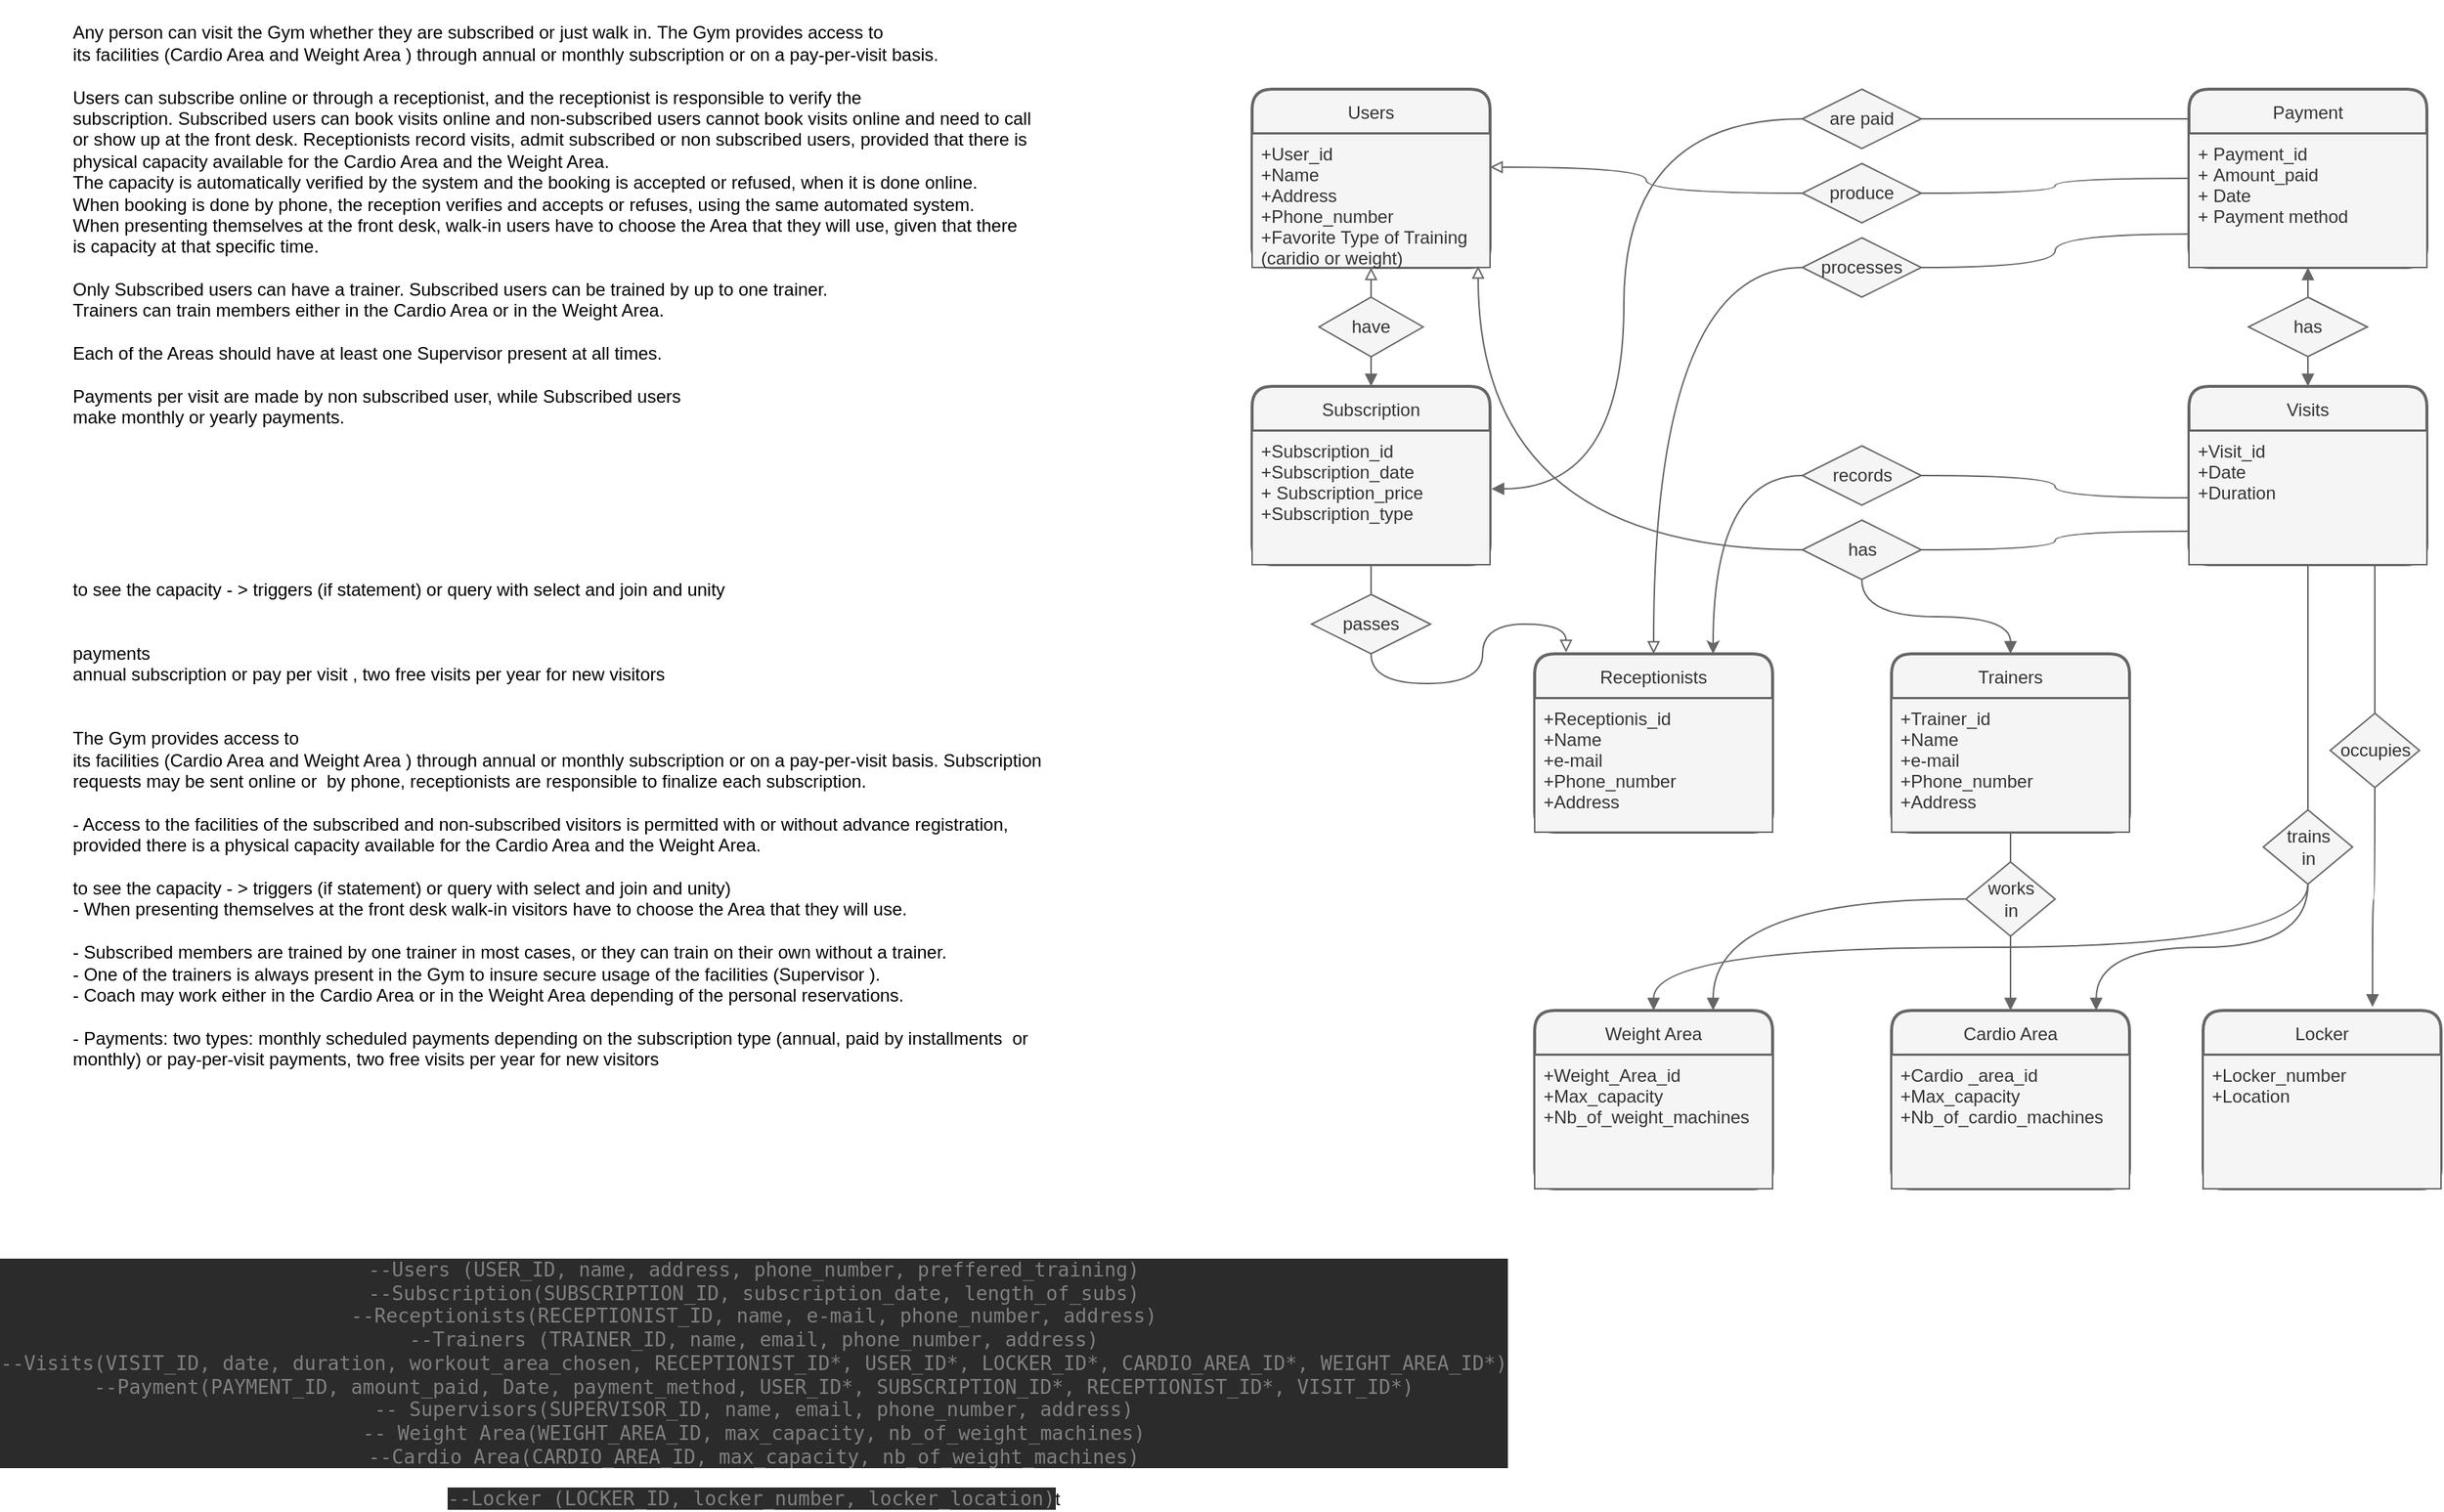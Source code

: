 <mxfile version="17.1.3" type="github" pages="2">
  <diagram id="1JMSee2UDSkdAxNfkw2s" name="Page-1">
    <mxGraphModel dx="1203" dy="3971" grid="1" gridSize="10" guides="1" tooltips="1" connect="0" arrows="1" fold="1" page="1" pageScale="1" pageWidth="850" pageHeight="1100" math="0" shadow="0">
      <root>
        <mxCell id="0" />
        <mxCell id="1" parent="0" />
        <mxCell id="L0XOrqGyj3-YNECDvazH-1" value="&lt;div style=&quot;font-size: 12px&quot; align=&quot;left&quot;&gt;&lt;br style=&quot;font-size: 12px&quot;&gt;&lt;div style=&quot;font-size: 12px&quot; align=&quot;left&quot;&gt;&lt;font style=&quot;font-size: 12px&quot;&gt;Any person can visit the Gym whether they are subscribed or just walk in.&amp;nbsp;&lt;span style=&quot;font-size: 12px&quot;&gt;The Gym provides access to&lt;/span&gt;&lt;br style=&quot;font-size: 12px&quot;&gt;&lt;/font&gt;&lt;/div&gt;&lt;div style=&quot;font-size: 12px&quot; align=&quot;left&quot;&gt;its facilities (Cardio Area and Weight Area&amp;nbsp;) through annual or monthly subscription or on a pay-per-visit basis.&lt;/div&gt;&lt;div style=&quot;font-size: 12px&quot; align=&quot;left&quot;&gt;&lt;font style=&quot;font-size: 12px&quot;&gt;&lt;br&gt;&lt;/font&gt;&lt;/div&gt;&lt;div style=&quot;font-size: 12px&quot; align=&quot;left&quot;&gt;&lt;font style=&quot;font-size: 12px&quot;&gt;Users can subscribe online or through a receptionist, and the receptionist is responsible to verify the &lt;br style=&quot;font-size: 12px&quot;&gt;subscription.&lt;/font&gt;&lt;span style=&quot;font-size: 12px&quot;&gt;&amp;nbsp;Subscribed users can book visits online and non-subscribed users cannot book visits online and need to call &lt;br&gt;&lt;/span&gt;&lt;/div&gt;&lt;div style=&quot;font-size: 12px&quot; align=&quot;left&quot;&gt;&lt;span style=&quot;font-size: 12px&quot;&gt;or show up at the front desk. Receptionists record visits, admit subscribed or non subscribed users, provided that there is &lt;br&gt;&lt;/span&gt;&lt;/div&gt;&lt;div style=&quot;font-size: 12px&quot; align=&quot;left&quot;&gt;&lt;span style=&quot;font-size: 12px&quot;&gt;physical capacity available for the Cardio Area and the Weight Area.&lt;/span&gt;&lt;/div&gt;&lt;div style=&quot;font-size: 12px&quot; align=&quot;left&quot;&gt;&lt;div style=&quot;font-size: 12px&quot; align=&quot;left&quot;&gt;The capacity is automatically verified by the system and the booking is accepted or refused, when it is done online.&amp;nbsp;&lt;/div&gt;&lt;div style=&quot;font-size: 12px&quot; align=&quot;left&quot;&gt;When booking is done by phone, the reception verifies and accepts or refuses, using the same automated system. &lt;span style=&quot;font-size: 12px&quot;&gt;&lt;br&gt;&lt;/span&gt;&lt;/div&gt;&lt;div style=&quot;font-size: 12px&quot; align=&quot;left&quot;&gt;&lt;span style=&quot;font-size: 12px&quot;&gt;When presenting themselves at the front desk, walk-in users have to choose the Area that they will use, given that there&lt;/span&gt;&lt;br style=&quot;font-size: 12px&quot;&gt;&lt;/div&gt;&lt;div style=&quot;font-size: 12px&quot; align=&quot;left&quot;&gt;is capacity at that specific time. &lt;br&gt;&lt;/div&gt;&lt;div style=&quot;font-size: 12px&quot; align=&quot;left&quot;&gt;&lt;span style=&quot;font-size: 12px&quot;&gt;&lt;br&gt;&lt;/span&gt;&lt;/div&gt;&lt;div style=&quot;font-size: 12px&quot; align=&quot;left&quot;&gt;&lt;span style=&quot;font-size: 12px&quot;&gt;Only Subscribed users can have a trainer. Subscribed users can be trained by up to one trainer.&amp;nbsp;&lt;/span&gt;&lt;/div&gt;&lt;div style=&quot;font-size: 12px&quot; align=&quot;left&quot;&gt;&lt;div style=&quot;font-size: 12px&quot; align=&quot;left&quot;&gt;Trainers can train members&amp;nbsp;either in the Cardio Area or in the Weight Area. &lt;br&gt;&lt;/div&gt;&lt;div style=&quot;font-size: 12px&quot; align=&quot;left&quot;&gt;&lt;br&gt;&lt;/div&gt;&lt;div style=&quot;font-size: 12px&quot; align=&quot;left&quot;&gt;Each of the Areas should have at least one Supervisor present at all times.&amp;nbsp;&lt;span style=&quot;font-size: 12px&quot;&gt;&lt;br&gt;&lt;/span&gt;&lt;/div&gt;&lt;div style=&quot;font-size: 12px&quot; align=&quot;left&quot;&gt;&lt;span style=&quot;font-size: 12px&quot;&gt;&lt;br&gt;&lt;/span&gt;&lt;/div&gt;&lt;div style=&quot;font-size: 12px&quot; align=&quot;left&quot;&gt;&lt;span style=&quot;font-size: 12px&quot;&gt;Payments per visit are made by non subscribed user, while Subscribed users&amp;nbsp;&lt;/span&gt;&lt;/div&gt;&lt;div style=&quot;font-size: 12px&quot; align=&quot;left&quot;&gt;&lt;span style=&quot;font-size: 12px&quot;&gt;make monthly or yearly payments.&amp;nbsp;&amp;nbsp;&lt;/span&gt;&lt;/div&gt;&lt;div style=&quot;font-size: 12px&quot; align=&quot;left&quot;&gt;&lt;span style=&quot;font-size: 12px&quot;&gt;&lt;br style=&quot;font-size: 12px&quot;&gt;&lt;/span&gt;&lt;/div&gt;&lt;div style=&quot;font-size: 12px&quot; align=&quot;left&quot;&gt;&lt;span style=&quot;font-size: 12px&quot;&gt;&lt;br style=&quot;font-size: 12px&quot;&gt;&lt;/span&gt;&lt;/div&gt;&lt;div style=&quot;font-size: 12px&quot; align=&quot;left&quot;&gt;&lt;span style=&quot;font-size: 12px&quot;&gt;&lt;br style=&quot;font-size: 12px&quot;&gt;&lt;/span&gt;&lt;/div&gt;&lt;div style=&quot;font-size: 12px&quot; align=&quot;left&quot;&gt;&lt;span style=&quot;font-size: 12px&quot;&gt;&lt;br style=&quot;font-size: 12px&quot;&gt;&lt;/span&gt;&lt;/div&gt;&lt;div style=&quot;font-size: 12px&quot; align=&quot;left&quot;&gt;&lt;span style=&quot;font-size: 12px&quot;&gt;&lt;br style=&quot;font-size: 12px&quot;&gt;&lt;/span&gt;&lt;/div&gt;&lt;div style=&quot;font-size: 12px&quot; align=&quot;left&quot;&gt;&lt;span style=&quot;font-size: 12px&quot;&gt;&lt;br style=&quot;font-size: 12px&quot;&gt;&lt;/span&gt;&lt;/div&gt;&lt;div style=&quot;font-size: 12px&quot; align=&quot;left&quot;&gt;&lt;span style=&quot;font-size: 12px&quot;&gt;&lt;br style=&quot;font-size: 12px&quot;&gt;&lt;/span&gt;&lt;/div&gt;&lt;div style=&quot;font-size: 12px&quot; align=&quot;left&quot;&gt;&lt;span style=&quot;font-size: 12px&quot;&gt;to see the capacity - &amp;gt; triggers (if statement) or query with select and join and unity&amp;nbsp;&lt;/span&gt;&lt;/div&gt;&lt;/div&gt;&lt;/div&gt;&lt;div style=&quot;font-size: 12px&quot; align=&quot;left&quot;&gt;&lt;br style=&quot;font-size: 12px&quot;&gt;&lt;/div&gt;&lt;div style=&quot;font-size: 12px&quot; align=&quot;left&quot;&gt;&lt;font style=&quot;font-size: 12px&quot;&gt;&lt;br style=&quot;font-size: 12px&quot;&gt;&lt;/font&gt;&lt;/div&gt;&lt;div style=&quot;font-size: 12px&quot; align=&quot;left&quot;&gt;&lt;font style=&quot;font-size: 12px&quot;&gt;payments&lt;/font&gt;&lt;/div&gt;&lt;div style=&quot;font-size: 12px&quot; align=&quot;left&quot;&gt;&lt;font style=&quot;font-size: 12px&quot;&gt;annual subscription or pay per visit , two free visits per year for new visitors &lt;br style=&quot;font-size: 12px&quot;&gt;&lt;/font&gt;&lt;/div&gt;&lt;div style=&quot;font-size: 12px&quot; align=&quot;left&quot;&gt;&lt;font style=&quot;font-size: 12px&quot;&gt;&lt;br style=&quot;font-size: 12px&quot;&gt;&lt;/font&gt;&lt;/div&gt;&lt;div style=&quot;font-size: 12px&quot; align=&quot;left&quot;&gt;&lt;font style=&quot;font-size: 12px&quot;&gt;&lt;br style=&quot;font-size: 12px&quot;&gt;&lt;/font&gt;&lt;/div&gt;&lt;div style=&quot;font-size: 12px&quot; align=&quot;left&quot;&gt;&lt;font style=&quot;font-size: 12px&quot;&gt;&lt;div style=&quot;font-size: 12px&quot; align=&quot;left&quot;&gt;&lt;div style=&quot;font-size: 12px&quot; align=&quot;left&quot;&gt;The Gym provides access to&lt;br style=&quot;font-size: 12px&quot;&gt;&lt;/div&gt;&lt;div style=&quot;font-size: 12px&quot; align=&quot;left&quot;&gt;its facilities (Cardio Area and Weight Area&amp;nbsp;) through annual or monthly subscription or on a pay-per-visit basis. Subscription&lt;br style=&quot;font-size: 12px&quot;&gt;&lt;/div&gt;&lt;div style=&quot;font-size: 12px&quot; align=&quot;left&quot;&gt;requests may be sent online or&amp;nbsp;&amp;nbsp;by phone, receptionists are responsible to finalize each subscription.&lt;br style=&quot;font-size: 12px&quot;&gt;&lt;/div&gt;&lt;/div&gt;&lt;div style=&quot;font-size: 12px&quot; align=&quot;left&quot;&gt;&lt;br style=&quot;font-size: 12px&quot;&gt;- Access to the facilities of the subscribed and non-subscribed visitors is permitted&amp;nbsp;with or without advance registration,&lt;br style=&quot;font-size: 12px&quot;&gt;&lt;/div&gt;&lt;div style=&quot;font-size: 12px&quot; align=&quot;left&quot;&gt;provided there is a physical capacity available for the Cardio Area and the Weight Area.&lt;br style=&quot;font-size: 12px&quot;&gt;&lt;/div&gt;&lt;div style=&quot;font-size: 12px&quot; align=&quot;left&quot;&gt;&lt;br style=&quot;font-size: 12px&quot;&gt;&lt;/div&gt;&lt;div style=&quot;font-size: 12px&quot; align=&quot;left&quot;&gt;to see the capacity - &amp;gt; triggers (if statement) or query with select and join and unity)&lt;br style=&quot;font-size: 12px&quot;&gt;&lt;/div&gt;&lt;div style=&quot;font-size: 12px&quot; align=&quot;left&quot;&gt;- When presenting themselves at the front desk walk-in visitors have to choose the Area that they will use.&lt;br style=&quot;font-size: 12px&quot;&gt;&lt;/div&gt;&lt;br style=&quot;font-size: 12px ; text-align: center&quot;&gt;&lt;div style=&quot;font-size: 12px&quot; align=&quot;left&quot;&gt;-&amp;nbsp;Subscribed members&amp;nbsp;are trained by one trainer in most&amp;nbsp;cases, or they can train on their own without a trainer.&lt;br style=&quot;font-size: 12px&quot;&gt;&lt;/div&gt;&lt;div style=&quot;font-size: 12px&quot; align=&quot;left&quot;&gt;&lt;font style=&quot;font-size: 12px&quot;&gt;- One of the trainers is always present in the Gym to insure secure&lt;/font&gt;&lt;font style=&quot;font-size: 12px&quot;&gt;&amp;nbsp;usage of the facilities (&lt;/font&gt;&lt;font style=&quot;font-size: 12px&quot;&gt;Supervisor&amp;nbsp;).&amp;nbsp;&lt;/font&gt;&lt;br style=&quot;font-size: 12px&quot;&gt;&lt;/div&gt;&lt;div style=&quot;font-size: 12px&quot; align=&quot;left&quot;&gt;- Coach&amp;nbsp;may work either in the Cardio Area or in the Weight Area depending of the personal reservations.&lt;/div&gt;&lt;div style=&quot;font-size: 12px&quot; align=&quot;left&quot;&gt;&lt;br style=&quot;font-size: 12px&quot;&gt;&lt;/div&gt;&lt;div style=&quot;font-size: 12px&quot; align=&quot;left&quot;&gt;- Payments: two types: monthly scheduled payments depending on the subscription type (annual, paid by installments&amp;nbsp; or&lt;br style=&quot;font-size: 12px&quot;&gt;&lt;/div&gt;&lt;div style=&quot;font-size: 12px&quot; align=&quot;left&quot;&gt;monthly) or pay-per-visit payments, two free visits per year for new visitors&lt;/div&gt;&lt;/font&gt;&lt;/div&gt;&lt;div style=&quot;font-size: 12px&quot; align=&quot;left&quot;&gt;&lt;font style=&quot;font-size: 12px&quot;&gt;&lt;br style=&quot;font-size: 12px&quot;&gt;&lt;/font&gt;&lt;/div&gt;&lt;div style=&quot;font-size: 12px&quot; align=&quot;left&quot;&gt;&lt;font style=&quot;font-size: 12px&quot;&gt;&lt;br style=&quot;font-size: 12px&quot;&gt;&lt;/font&gt;&lt;/div&gt;&lt;div style=&quot;font-size: 12px&quot; align=&quot;left&quot;&gt;&lt;font style=&quot;font-size: 12px&quot;&gt;&lt;br style=&quot;font-size: 12px&quot;&gt;&lt;/font&gt;&lt;/div&gt;&lt;div style=&quot;font-size: 12px&quot; align=&quot;left&quot;&gt;&lt;font style=&quot;font-size: 12px&quot;&gt;&lt;br style=&quot;font-size: 12px&quot;&gt;&lt;/font&gt;&lt;/div&gt;&lt;div style=&quot;font-size: 12px&quot; align=&quot;left&quot;&gt;&lt;span style=&quot;font-size: 12px&quot;&gt;&amp;nbsp;&lt;/span&gt;&lt;span style=&quot;font-size: 12px&quot;&gt;&amp;nbsp;&lt;/span&gt;&lt;span style=&quot;font-size: 12px&quot;&gt;&amp;nbsp;&lt;/span&gt;&lt;br style=&quot;font-size: 12px&quot;&gt;&lt;/div&gt;&lt;div style=&quot;font-size: 12px&quot; align=&quot;left&quot;&gt;&lt;font style=&quot;font-size: 12px&quot;&gt;&lt;span style=&quot;font-size: 12px&quot;&gt; &lt;/span&gt;&lt;span style=&quot;font-size: 12px&quot;&gt; &lt;/span&gt;&lt;span style=&quot;font-size: 12px&quot;&gt; &lt;/span&gt;&lt;br style=&quot;font-size: 12px&quot;&gt;&lt;/font&gt;&lt;/div&gt;&amp;nbsp;&lt;br style=&quot;font-size: 12px&quot;&gt;&lt;div style=&quot;font-size: 12px&quot; align=&quot;left&quot;&gt;&lt;font style=&quot;font-size: 12px&quot;&gt;&lt;br style=&quot;font-size: 12px&quot;&gt;&lt;/font&gt;&lt;/div&gt;&lt;/div&gt;&lt;div style=&quot;font-size: 12px&quot; align=&quot;left&quot;&gt;&lt;font style=&quot;font-size: 12px&quot;&gt;&lt;br style=&quot;font-size: 12px&quot;&gt;&lt;/font&gt;&lt;/div&gt;" style="text;html=1;align=left;verticalAlign=middle;resizable=0;points=[];autosize=1;fontSize=12;" parent="1" vertex="1">
          <mxGeometry x="80" y="-3240" width="640" height="750" as="geometry" />
        </mxCell>
        <mxCell id="L0XOrqGyj3-YNECDvazH-2" value="Users" style="swimlane;childLayout=stackLayout;horizontal=1;startSize=30;horizontalStack=0;rounded=1;fontSize=12;fontStyle=0;strokeWidth=2;resizeParent=0;resizeLast=1;shadow=0;dashed=0;align=center;fillColor=#f5f5f5;fontColor=#333333;strokeColor=#666666;" parent="1" vertex="1">
          <mxGeometry x="875" y="-3230" width="160" height="120" as="geometry" />
        </mxCell>
        <mxCell id="L0XOrqGyj3-YNECDvazH-3" value="+User_id&#xa;+Name&#xa;+Address&#xa;+Phone_number&#xa;+Favorite Type of Training &#xa;(caridio or weight)&#xa;&#xa;" style="align=left;strokeColor=#666666;fillColor=#f5f5f5;spacingLeft=4;fontSize=12;verticalAlign=top;resizable=0;rotatable=0;part=1;fontColor=#333333;" parent="L0XOrqGyj3-YNECDvazH-2" vertex="1">
          <mxGeometry y="30" width="160" height="90" as="geometry" />
        </mxCell>
        <mxCell id="L0XOrqGyj3-YNECDvazH-4" value="Receptionists " style="swimlane;childLayout=stackLayout;horizontal=1;startSize=30;horizontalStack=0;rounded=1;fontSize=12;fontStyle=0;strokeWidth=2;resizeParent=0;resizeLast=1;shadow=0;dashed=0;align=center;fillColor=#f5f5f5;fontColor=#333333;strokeColor=#666666;" parent="1" vertex="1">
          <mxGeometry x="1065" y="-2850" width="160" height="120" as="geometry" />
        </mxCell>
        <mxCell id="L0XOrqGyj3-YNECDvazH-5" value="+Receptionis_id&#xa;+Name&#xa;+e-mail&#xa;+Phone_number&#xa;+Address" style="align=left;strokeColor=#666666;fillColor=#f5f5f5;spacingLeft=4;fontSize=12;verticalAlign=top;resizable=0;rotatable=0;part=1;fontColor=#333333;" parent="L0XOrqGyj3-YNECDvazH-4" vertex="1">
          <mxGeometry y="30" width="160" height="90" as="geometry" />
        </mxCell>
        <mxCell id="L0XOrqGyj3-YNECDvazH-6" value="Trainers" style="swimlane;childLayout=stackLayout;horizontal=1;startSize=30;horizontalStack=0;rounded=1;fontSize=12;fontStyle=0;strokeWidth=2;resizeParent=0;resizeLast=1;shadow=0;dashed=0;align=center;fillColor=#f5f5f5;fontColor=#333333;strokeColor=#666666;" parent="1" vertex="1">
          <mxGeometry x="1305" y="-2850" width="160" height="120" as="geometry" />
        </mxCell>
        <mxCell id="L0XOrqGyj3-YNECDvazH-7" value="+Trainer_id&#xa;+Name&#xa;+e-mail&#xa;+Phone_number&#xa;+Address" style="align=left;strokeColor=#666666;fillColor=#f5f5f5;spacingLeft=4;fontSize=12;verticalAlign=top;resizable=0;rotatable=0;part=1;fontColor=#333333;" parent="L0XOrqGyj3-YNECDvazH-6" vertex="1">
          <mxGeometry y="30" width="160" height="90" as="geometry" />
        </mxCell>
        <mxCell id="L0XOrqGyj3-YNECDvazH-10" value="Cardio Area" style="swimlane;childLayout=stackLayout;horizontal=1;startSize=30;horizontalStack=0;rounded=1;fontSize=12;fontStyle=0;strokeWidth=2;resizeParent=0;resizeLast=1;shadow=0;dashed=0;align=center;fillColor=#f5f5f5;fontColor=#333333;strokeColor=#666666;" parent="1" vertex="1">
          <mxGeometry x="1305" y="-2610" width="160" height="120" as="geometry" />
        </mxCell>
        <mxCell id="L0XOrqGyj3-YNECDvazH-11" value="+Cardio _area_id&#xa;+Max_capacity&#xa;+Nb_of_cardio_machines" style="align=left;strokeColor=#666666;fillColor=#f5f5f5;spacingLeft=4;fontSize=12;verticalAlign=top;resizable=0;rotatable=0;part=1;fontColor=#333333;" parent="L0XOrqGyj3-YNECDvazH-10" vertex="1">
          <mxGeometry y="30" width="160" height="90" as="geometry" />
        </mxCell>
        <mxCell id="L0XOrqGyj3-YNECDvazH-12" value="Locker " style="swimlane;childLayout=stackLayout;horizontal=1;startSize=30;horizontalStack=0;rounded=1;fontSize=12;fontStyle=0;strokeWidth=2;resizeParent=0;resizeLast=1;shadow=0;dashed=0;align=center;fillColor=#f5f5f5;fontColor=#333333;strokeColor=#666666;" parent="1" vertex="1">
          <mxGeometry x="1514.5" y="-2610" width="160" height="120" as="geometry" />
        </mxCell>
        <mxCell id="L0XOrqGyj3-YNECDvazH-13" value="+Locker_number&#xa;+Location" style="align=left;strokeColor=#666666;fillColor=#f5f5f5;spacingLeft=4;fontSize=12;verticalAlign=top;resizable=0;rotatable=0;part=1;fontColor=#333333;" parent="L0XOrqGyj3-YNECDvazH-12" vertex="1">
          <mxGeometry y="30" width="160" height="90" as="geometry" />
        </mxCell>
        <mxCell id="L0XOrqGyj3-YNECDvazH-14" value="Weight Area" style="swimlane;childLayout=stackLayout;horizontal=1;startSize=30;horizontalStack=0;rounded=1;fontSize=12;fontStyle=0;strokeWidth=2;resizeParent=0;resizeLast=1;shadow=0;dashed=0;align=center;fillColor=#f5f5f5;fontColor=#333333;strokeColor=#666666;" parent="1" vertex="1">
          <mxGeometry x="1065" y="-2610" width="160" height="120" as="geometry" />
        </mxCell>
        <mxCell id="L0XOrqGyj3-YNECDvazH-15" value="+Weight_Area_id&#xa;+Max_capacity&#xa;+Nb_of_weight_machines" style="align=left;strokeColor=#666666;fillColor=#f5f5f5;spacingLeft=4;fontSize=12;verticalAlign=top;resizable=0;rotatable=0;part=1;fontColor=#333333;" parent="L0XOrqGyj3-YNECDvazH-14" vertex="1">
          <mxGeometry y="30" width="160" height="90" as="geometry" />
        </mxCell>
        <mxCell id="L0XOrqGyj3-YNECDvazH-16" style="edgeStyle=orthogonalEdgeStyle;rounded=0;orthogonalLoop=1;jettySize=auto;html=1;fontSize=12;endArrow=block;endFill=0;curved=1;exitX=0;exitY=0.5;exitDx=0;exitDy=0;entryX=0.95;entryY=0.989;entryDx=0;entryDy=0;entryPerimeter=0;fillColor=#f5f5f5;strokeColor=#666666;startArrow=none;startFill=0;" parent="1" source="L0XOrqGyj3-YNECDvazH-18" target="L0XOrqGyj3-YNECDvazH-3" edge="1">
          <mxGeometry relative="1" as="geometry">
            <mxPoint x="1025" y="-3120" as="targetPoint" />
          </mxGeometry>
        </mxCell>
        <mxCell id="L0XOrqGyj3-YNECDvazH-17" style="edgeStyle=orthogonalEdgeStyle;curved=1;orthogonalLoop=1;jettySize=auto;html=1;entryX=0.5;entryY=0;entryDx=0;entryDy=0;endArrow=block;endFill=1;exitX=0.5;exitY=1;exitDx=0;exitDy=0;fontSize=12;fillColor=#f5f5f5;strokeColor=#666666;" parent="1" source="L0XOrqGyj3-YNECDvazH-18" target="L0XOrqGyj3-YNECDvazH-6" edge="1">
          <mxGeometry relative="1" as="geometry" />
        </mxCell>
        <mxCell id="pXAxvWOuB3EgA2IOpRoH-1" style="edgeStyle=orthogonalEdgeStyle;rounded=0;orthogonalLoop=1;jettySize=auto;html=1;exitX=1;exitY=0.5;exitDx=0;exitDy=0;entryX=0;entryY=0.75;entryDx=0;entryDy=0;curved=1;fontSize=12;fillColor=#f5f5f5;strokeColor=#666666;endArrow=none;endFill=0;" parent="1" source="L0XOrqGyj3-YNECDvazH-18" target="L0XOrqGyj3-YNECDvazH-28" edge="1">
          <mxGeometry relative="1" as="geometry" />
        </mxCell>
        <mxCell id="L0XOrqGyj3-YNECDvazH-18" value="has" style="shape=rhombus;html=1;dashed=0;whitespace=wrap;perimeter=rhombusPerimeter;fontSize=12;fillColor=#f5f5f5;fontColor=#333333;strokeColor=#666666;" parent="1" vertex="1">
          <mxGeometry x="1245" y="-2940" width="80" height="40" as="geometry" />
        </mxCell>
        <mxCell id="L0XOrqGyj3-YNECDvazH-19" style="edgeStyle=orthogonalEdgeStyle;curved=1;rounded=0;orthogonalLoop=1;jettySize=auto;html=1;entryX=0.5;entryY=1;entryDx=0;entryDy=0;fontSize=12;startArrow=none;startFill=0;endArrow=none;endFill=0;fillColor=#f5f5f5;strokeColor=#666666;" parent="1" source="L0XOrqGyj3-YNECDvazH-21" target="L0XOrqGyj3-YNECDvazH-7" edge="1">
          <mxGeometry relative="1" as="geometry" />
        </mxCell>
        <mxCell id="L0XOrqGyj3-YNECDvazH-20" style="edgeStyle=orthogonalEdgeStyle;curved=1;rounded=0;orthogonalLoop=1;jettySize=auto;html=1;exitX=0.5;exitY=1;exitDx=0;exitDy=0;entryX=0.5;entryY=0;entryDx=0;entryDy=0;fontSize=12;startArrow=none;startFill=0;endArrow=block;endFill=1;fillColor=#f5f5f5;strokeColor=#666666;" parent="1" source="L0XOrqGyj3-YNECDvazH-21" target="L0XOrqGyj3-YNECDvazH-10" edge="1">
          <mxGeometry relative="1" as="geometry" />
        </mxCell>
        <mxCell id="L0XOrqGyj3-YNECDvazH-21" value="&lt;div style=&quot;font-size: 12px;&quot;&gt;works &lt;br style=&quot;font-size: 12px;&quot;&gt;&lt;/div&gt;&lt;div style=&quot;font-size: 12px;&quot;&gt;in&lt;/div&gt;" style="shape=rhombus;html=1;dashed=0;whitespace=wrap;perimeter=rhombusPerimeter;fontSize=12;fillColor=#f5f5f5;fontColor=#333333;strokeColor=#666666;" parent="1" vertex="1">
          <mxGeometry x="1355" y="-2710" width="60" height="50" as="geometry" />
        </mxCell>
        <mxCell id="L0XOrqGyj3-YNECDvazH-22" style="edgeStyle=orthogonalEdgeStyle;curved=1;rounded=0;orthogonalLoop=1;jettySize=auto;html=1;fontSize=12;startArrow=none;startFill=0;endArrow=block;endFill=1;entryX=0.75;entryY=0;entryDx=0;entryDy=0;exitX=0;exitY=0.5;exitDx=0;exitDy=0;fillColor=#f5f5f5;strokeColor=#666666;" parent="1" source="L0XOrqGyj3-YNECDvazH-21" target="L0XOrqGyj3-YNECDvazH-14" edge="1">
          <mxGeometry relative="1" as="geometry">
            <mxPoint x="1265" y="-2345" as="sourcePoint" />
            <mxPoint x="1155" y="-2315" as="targetPoint" />
          </mxGeometry>
        </mxCell>
        <mxCell id="L0XOrqGyj3-YNECDvazH-27" value="Visits" style="swimlane;childLayout=stackLayout;horizontal=1;startSize=30;horizontalStack=0;rounded=1;fontSize=12;fontStyle=0;strokeWidth=2;resizeParent=0;resizeLast=1;shadow=0;dashed=0;align=center;fillColor=#f5f5f5;fontColor=#333333;strokeColor=#666666;" parent="1" vertex="1">
          <mxGeometry x="1505" y="-3030" width="160" height="120" as="geometry" />
        </mxCell>
        <mxCell id="L0XOrqGyj3-YNECDvazH-28" value="+Visit_id&#xa;+Date&#xa;+Duration&#xa;&#xa;" style="align=left;strokeColor=#666666;fillColor=#f5f5f5;spacingLeft=4;fontSize=12;verticalAlign=top;resizable=0;rotatable=0;part=1;fontColor=#333333;" parent="L0XOrqGyj3-YNECDvazH-27" vertex="1">
          <mxGeometry y="30" width="160" height="90" as="geometry" />
        </mxCell>
        <mxCell id="L0XOrqGyj3-YNECDvazH-29" value="" style="edgeStyle=orthogonalEdgeStyle;curved=1;rounded=0;orthogonalLoop=1;jettySize=auto;html=1;fontSize=12;startArrow=none;startFill=0;endArrow=block;endFill=1;entryX=0.712;entryY=-0.02;entryDx=0;entryDy=0;fillColor=#f5f5f5;strokeColor=#666666;entryPerimeter=0;" parent="1" source="L0XOrqGyj3-YNECDvazH-31" target="L0XOrqGyj3-YNECDvazH-12" edge="1">
          <mxGeometry relative="1" as="geometry" />
        </mxCell>
        <mxCell id="L0XOrqGyj3-YNECDvazH-30" style="rounded=0;orthogonalLoop=1;jettySize=auto;html=1;fontSize=12;startArrow=none;startFill=0;endArrow=none;endFill=0;exitX=0.5;exitY=0;exitDx=0;exitDy=0;edgeStyle=orthogonalEdgeStyle;curved=1;fillColor=#f5f5f5;strokeColor=#666666;" parent="1" source="L0XOrqGyj3-YNECDvazH-31" edge="1">
          <mxGeometry relative="1" as="geometry">
            <mxPoint x="1630" y="-2910" as="targetPoint" />
          </mxGeometry>
        </mxCell>
        <mxCell id="L0XOrqGyj3-YNECDvazH-31" value="occupies " style="shape=rhombus;html=1;dashed=0;whitespace=wrap;perimeter=rhombusPerimeter;fontSize=12;fillColor=#f5f5f5;fontColor=#333333;strokeColor=#666666;" parent="1" vertex="1">
          <mxGeometry x="1600" y="-2810" width="60" height="50" as="geometry" />
        </mxCell>
        <mxCell id="L0XOrqGyj3-YNECDvazH-32" style="edgeStyle=orthogonalEdgeStyle;curved=1;rounded=0;orthogonalLoop=1;jettySize=auto;html=1;fontSize=12;startArrow=none;startFill=0;endArrow=none;endFill=0;fillColor=#f5f5f5;strokeColor=#666666;" parent="1" source="L0XOrqGyj3-YNECDvazH-35" target="L0XOrqGyj3-YNECDvazH-28" edge="1">
          <mxGeometry relative="1" as="geometry">
            <mxPoint x="1575" y="-2585" as="targetPoint" />
          </mxGeometry>
        </mxCell>
        <mxCell id="L0XOrqGyj3-YNECDvazH-33" style="edgeStyle=orthogonalEdgeStyle;curved=1;rounded=0;orthogonalLoop=1;jettySize=auto;html=1;fontSize=12;startArrow=none;startFill=0;endArrow=block;endFill=1;exitX=0.5;exitY=1;exitDx=0;exitDy=0;fillColor=#f5f5f5;strokeColor=#666666;" parent="1" source="L0XOrqGyj3-YNECDvazH-35" target="L0XOrqGyj3-YNECDvazH-14" edge="1">
          <mxGeometry relative="1" as="geometry" />
        </mxCell>
        <mxCell id="L0XOrqGyj3-YNECDvazH-34" style="edgeStyle=orthogonalEdgeStyle;curved=1;rounded=0;orthogonalLoop=1;jettySize=auto;html=1;entryX=0.86;entryY=0;entryDx=0;entryDy=0;fontSize=12;startArrow=none;startFill=0;endArrow=block;endFill=1;exitX=0.5;exitY=1;exitDx=0;exitDy=0;entryPerimeter=0;fillColor=#f5f5f5;strokeColor=#666666;" parent="1" source="L0XOrqGyj3-YNECDvazH-35" target="L0XOrqGyj3-YNECDvazH-10" edge="1">
          <mxGeometry relative="1" as="geometry" />
        </mxCell>
        <mxCell id="L0XOrqGyj3-YNECDvazH-35" value="&lt;div style=&quot;font-size: 12px;&quot;&gt;trains &lt;br style=&quot;font-size: 12px;&quot;&gt;&lt;/div&gt;&lt;div style=&quot;font-size: 12px;&quot;&gt;in&lt;/div&gt;" style="shape=rhombus;html=1;dashed=0;whitespace=wrap;perimeter=rhombusPerimeter;fontSize=12;fillColor=#f5f5f5;fontColor=#333333;strokeColor=#666666;" parent="1" vertex="1">
          <mxGeometry x="1555" y="-2745" width="60" height="50" as="geometry" />
        </mxCell>
        <mxCell id="L0XOrqGyj3-YNECDvazH-36" value="" style="edgeStyle=orthogonalEdgeStyle;curved=1;rounded=0;orthogonalLoop=1;jettySize=auto;html=1;fontSize=12;startArrow=none;startFill=0;endArrow=classic;endFill=1;entryX=0.75;entryY=0;entryDx=0;entryDy=0;fillColor=#f5f5f5;strokeColor=#666666;" parent="1" source="L0XOrqGyj3-YNECDvazH-38" target="L0XOrqGyj3-YNECDvazH-4" edge="1">
          <mxGeometry relative="1" as="geometry" />
        </mxCell>
        <mxCell id="L0XOrqGyj3-YNECDvazH-37" value="" style="edgeStyle=orthogonalEdgeStyle;curved=1;rounded=0;orthogonalLoop=1;jettySize=auto;html=1;fontSize=12;startArrow=none;startFill=0;endArrow=none;endFill=0;entryX=0;entryY=0.5;entryDx=0;entryDy=0;exitX=1;exitY=0.5;exitDx=0;exitDy=0;fillColor=#f5f5f5;strokeColor=#666666;" parent="1" source="L0XOrqGyj3-YNECDvazH-38" target="L0XOrqGyj3-YNECDvazH-28" edge="1">
          <mxGeometry relative="1" as="geometry" />
        </mxCell>
        <mxCell id="L0XOrqGyj3-YNECDvazH-39" value="Payment" style="swimlane;childLayout=stackLayout;horizontal=1;startSize=30;horizontalStack=0;rounded=1;fontSize=12;fontStyle=0;strokeWidth=2;resizeParent=0;resizeLast=1;shadow=0;dashed=0;align=center;fillColor=#f5f5f5;fontColor=#333333;strokeColor=#666666;" parent="1" vertex="1">
          <mxGeometry x="1505" y="-3230" width="160" height="120" as="geometry" />
        </mxCell>
        <mxCell id="L0XOrqGyj3-YNECDvazH-40" value="+ Payment_id&#xa;+ Amount_paid&#xa;+ Date&#xa;+ Payment method&#xa;" style="align=left;strokeColor=#666666;fillColor=#f5f5f5;spacingLeft=4;fontSize=12;verticalAlign=top;resizable=0;rotatable=0;part=1;fontColor=#333333;" parent="L0XOrqGyj3-YNECDvazH-39" vertex="1">
          <mxGeometry y="30" width="160" height="90" as="geometry" />
        </mxCell>
        <mxCell id="L0XOrqGyj3-YNECDvazH-49" value="Subscription" style="swimlane;childLayout=stackLayout;horizontal=1;startSize=30;horizontalStack=0;rounded=1;fontSize=12;fontStyle=0;strokeWidth=2;resizeParent=0;resizeLast=1;shadow=0;dashed=0;align=center;fillColor=#f5f5f5;fontColor=#333333;strokeColor=#666666;" parent="1" vertex="1">
          <mxGeometry x="875" y="-3030" width="160" height="120" as="geometry" />
        </mxCell>
        <mxCell id="L0XOrqGyj3-YNECDvazH-50" value="+Subscription_id&#xa;+Subscription_date&#xa;+ Subscription_price&#xa;+Subscription_type&#xa;&#xa;" style="align=left;strokeColor=#666666;fillColor=#f5f5f5;spacingLeft=4;fontSize=12;verticalAlign=top;resizable=0;rotatable=0;part=1;fontColor=#333333;" parent="L0XOrqGyj3-YNECDvazH-49" vertex="1">
          <mxGeometry y="30" width="160" height="90" as="geometry" />
        </mxCell>
        <mxCell id="L0XOrqGyj3-YNECDvazH-51" style="edgeStyle=orthogonalEdgeStyle;curved=1;orthogonalLoop=1;jettySize=auto;html=1;endArrow=block;endFill=1;fontSize=12;fillColor=#f5f5f5;strokeColor=#666666;" parent="1" source="L0XOrqGyj3-YNECDvazH-53" target="L0XOrqGyj3-YNECDvazH-27" edge="1">
          <mxGeometry relative="1" as="geometry" />
        </mxCell>
        <mxCell id="L0XOrqGyj3-YNECDvazH-52" style="edgeStyle=orthogonalEdgeStyle;curved=1;orthogonalLoop=1;jettySize=auto;html=1;endArrow=block;endFill=1;fontSize=12;fillColor=#f5f5f5;strokeColor=#666666;" parent="1" source="L0XOrqGyj3-YNECDvazH-53" target="L0XOrqGyj3-YNECDvazH-40" edge="1">
          <mxGeometry relative="1" as="geometry" />
        </mxCell>
        <mxCell id="L0XOrqGyj3-YNECDvazH-53" value="has" style="rhombus;whiteSpace=wrap;html=1;fontSize=12;fillColor=#f5f5f5;fontColor=#333333;strokeColor=#666666;" parent="1" vertex="1">
          <mxGeometry x="1545" y="-3090" width="80" height="40" as="geometry" />
        </mxCell>
        <mxCell id="L0XOrqGyj3-YNECDvazH-54" style="orthogonalLoop=1;jettySize=auto;html=1;endArrow=block;endFill=1;exitX=0.5;exitY=1;exitDx=0;exitDy=0;entryX=0.5;entryY=0;entryDx=0;entryDy=0;edgeStyle=orthogonalEdgeStyle;curved=1;fontSize=12;fillColor=#f5f5f5;strokeColor=#666666;" parent="1" source="L0XOrqGyj3-YNECDvazH-56" target="L0XOrqGyj3-YNECDvazH-49" edge="1">
          <mxGeometry relative="1" as="geometry">
            <mxPoint x="965" y="-2990" as="targetPoint" />
          </mxGeometry>
        </mxCell>
        <mxCell id="L0XOrqGyj3-YNECDvazH-55" style="orthogonalLoop=1;jettySize=auto;html=1;entryX=0.5;entryY=1;entryDx=0;entryDy=0;endArrow=block;endFill=0;exitX=0.5;exitY=0;exitDx=0;exitDy=0;edgeStyle=orthogonalEdgeStyle;curved=1;fontSize=12;fillColor=#f5f5f5;strokeColor=#666666;" parent="1" source="L0XOrqGyj3-YNECDvazH-56" target="L0XOrqGyj3-YNECDvazH-3" edge="1">
          <mxGeometry relative="1" as="geometry">
            <mxPoint x="845" y="-2730" as="targetPoint" />
          </mxGeometry>
        </mxCell>
        <mxCell id="L0XOrqGyj3-YNECDvazH-56" value="have" style="rhombus;whiteSpace=wrap;html=1;fontSize=12;fillColor=#f5f5f5;fontColor=#333333;strokeColor=#666666;" parent="1" vertex="1">
          <mxGeometry x="920" y="-3090" width="70" height="40" as="geometry" />
        </mxCell>
        <mxCell id="L0XOrqGyj3-YNECDvazH-57" style="edgeStyle=orthogonalEdgeStyle;curved=1;orthogonalLoop=1;jettySize=auto;html=1;endArrow=block;endFill=0;fontSize=12;fillColor=#f5f5f5;strokeColor=#666666;" parent="1" source="L0XOrqGyj3-YNECDvazH-59" target="L0XOrqGyj3-YNECDvazH-4" edge="1">
          <mxGeometry relative="1" as="geometry" />
        </mxCell>
        <mxCell id="L0XOrqGyj3-YNECDvazH-58" style="edgeStyle=orthogonalEdgeStyle;curved=1;orthogonalLoop=1;jettySize=auto;html=1;entryX=0;entryY=0.75;entryDx=0;entryDy=0;endArrow=none;endFill=0;fontSize=12;fillColor=#f5f5f5;strokeColor=#666666;" parent="1" source="L0XOrqGyj3-YNECDvazH-59" target="L0XOrqGyj3-YNECDvazH-40" edge="1">
          <mxGeometry relative="1" as="geometry" />
        </mxCell>
        <mxCell id="L0XOrqGyj3-YNECDvazH-59" value="processes" style="rhombus;whiteSpace=wrap;html=1;fontSize=12;fillColor=#f5f5f5;fontColor=#333333;strokeColor=#666666;" parent="1" vertex="1">
          <mxGeometry x="1245" y="-3130" width="80" height="40" as="geometry" />
        </mxCell>
        <mxCell id="L0XOrqGyj3-YNECDvazH-60" style="edgeStyle=orthogonalEdgeStyle;curved=1;orthogonalLoop=1;jettySize=auto;html=1;entryX=0.132;entryY=-0.008;entryDx=0;entryDy=0;entryPerimeter=0;endArrow=block;endFill=0;exitX=0.5;exitY=1;exitDx=0;exitDy=0;fontSize=12;fillColor=#f5f5f5;strokeColor=#666666;" parent="1" source="L0XOrqGyj3-YNECDvazH-62" target="L0XOrqGyj3-YNECDvazH-4" edge="1">
          <mxGeometry relative="1" as="geometry" />
        </mxCell>
        <mxCell id="L0XOrqGyj3-YNECDvazH-61" style="orthogonalLoop=1;jettySize=auto;html=1;entryX=0.5;entryY=1.007;entryDx=0;entryDy=0;endArrow=none;endFill=0;fontSize=12;fillColor=#f5f5f5;strokeColor=#666666;edgeStyle=orthogonalEdgeStyle;curved=1;entryPerimeter=0;" parent="1" source="L0XOrqGyj3-YNECDvazH-62" target="L0XOrqGyj3-YNECDvazH-50" edge="1">
          <mxGeometry relative="1" as="geometry" />
        </mxCell>
        <mxCell id="L0XOrqGyj3-YNECDvazH-62" value="passes" style="rhombus;whiteSpace=wrap;html=1;fontSize=12;fillColor=#f5f5f5;fontColor=#333333;strokeColor=#666666;" parent="1" vertex="1">
          <mxGeometry x="915" y="-2890" width="80" height="40" as="geometry" />
        </mxCell>
        <mxCell id="L0XOrqGyj3-YNECDvazH-63" value="" style="edgeStyle=orthogonalEdgeStyle;curved=1;orthogonalLoop=1;jettySize=auto;html=1;endArrow=none;endFill=0;startArrow=none;startFill=0;exitX=1;exitY=0.5;exitDx=0;exitDy=0;fontSize=12;fillColor=#f5f5f5;strokeColor=#666666;" parent="1" source="pXAxvWOuB3EgA2IOpRoH-2" target="L0XOrqGyj3-YNECDvazH-39" edge="1">
          <mxGeometry relative="1" as="geometry">
            <Array as="points" />
            <mxPoint x="1385" y="-3169.933" as="sourcePoint" />
            <mxPoint x="1595" y="-3060" as="targetPoint" />
          </mxGeometry>
        </mxCell>
        <mxCell id="pXAxvWOuB3EgA2IOpRoH-2" value="produce" style="rhombus;whiteSpace=wrap;html=1;fontSize=12;fillColor=#f5f5f5;fontColor=#333333;strokeColor=#666666;" parent="1" vertex="1">
          <mxGeometry x="1245" y="-3180" width="80" height="40" as="geometry" />
        </mxCell>
        <mxCell id="pXAxvWOuB3EgA2IOpRoH-3" value="" style="orthogonalLoop=1;jettySize=auto;html=1;entryX=0;entryY=0.5;entryDx=0;entryDy=0;endArrow=none;endFill=0;startArrow=block;startFill=0;exitX=1;exitY=0.25;exitDx=0;exitDy=0;edgeStyle=orthogonalEdgeStyle;curved=1;fontSize=12;fillColor=#f5f5f5;strokeColor=#666666;" parent="1" source="L0XOrqGyj3-YNECDvazH-3" target="pXAxvWOuB3EgA2IOpRoH-2" edge="1">
          <mxGeometry relative="1" as="geometry">
            <mxPoint x="1335.0" y="-3177.5" as="sourcePoint" />
            <mxPoint x="1591.667" y="-3156.667" as="targetPoint" />
          </mxGeometry>
        </mxCell>
        <mxCell id="L0XOrqGyj3-YNECDvazH-38" value="records" style="shape=rhombus;html=1;dashed=0;whitespace=wrap;perimeter=rhombusPerimeter;fontSize=12;fillColor=#f5f5f5;fontColor=#333333;strokeColor=#666666;" parent="1" vertex="1">
          <mxGeometry x="1245" y="-2990" width="80" height="40" as="geometry" />
        </mxCell>
        <mxCell id="_lbLUBeBdBiJk0yAhDCx-2" style="rounded=0;orthogonalLoop=1;jettySize=auto;html=1;entryX=0;entryY=0.167;entryDx=0;entryDy=0;startArrow=none;startFill=0;endArrow=none;endFill=0;exitX=1;exitY=0.5;exitDx=0;exitDy=0;edgeStyle=orthogonalEdgeStyle;curved=1;entryPerimeter=0;fontSize=12;fillColor=#f5f5f5;strokeColor=#666666;" parent="1" source="_lbLUBeBdBiJk0yAhDCx-5" target="L0XOrqGyj3-YNECDvazH-39" edge="1">
          <mxGeometry relative="1" as="geometry" />
        </mxCell>
        <mxCell id="_lbLUBeBdBiJk0yAhDCx-5" value="are paid" style="rhombus;whiteSpace=wrap;html=1;fontSize=12;fillColor=#f5f5f5;fontColor=#333333;strokeColor=#666666;" parent="1" vertex="1">
          <mxGeometry x="1245" y="-3230" width="80" height="40" as="geometry" />
        </mxCell>
        <mxCell id="_lbLUBeBdBiJk0yAhDCx-6" value="" style="rounded=0;orthogonalLoop=1;jettySize=auto;html=1;entryX=0;entryY=0.5;entryDx=0;entryDy=0;startArrow=block;startFill=1;endArrow=none;endFill=1;exitX=1.006;exitY=0.433;exitDx=0;exitDy=0;exitPerimeter=0;edgeStyle=orthogonalEdgeStyle;curved=1;fontSize=12;fillColor=#f5f5f5;strokeColor=#666666;" parent="1" source="L0XOrqGyj3-YNECDvazH-50" target="_lbLUBeBdBiJk0yAhDCx-5" edge="1">
          <mxGeometry relative="1" as="geometry">
            <mxPoint x="1035" y="-2955" as="sourcePoint" />
            <mxPoint x="1505" y="-3230" as="targetPoint" />
            <Array as="points">
              <mxPoint x="1125" y="-2961" />
              <mxPoint x="1125" y="-3210" />
            </Array>
          </mxGeometry>
        </mxCell>
        <mxCell id="gq9-lPvvw8kjKHf7qG6Z-1" value="&lt;pre style=&quot;background-color: #2b2b2b ; color: #a9b7c6 ; font-family: &amp;#34;jetbrains mono&amp;#34; , monospace ; font-size: 9.8pt&quot;&gt;&lt;span style=&quot;color: #808080&quot;&gt;--Users (USER_ID, name, address, phone_number, preffered_training)&lt;br&gt;&lt;/span&gt;&lt;span style=&quot;color: #808080&quot;&gt;--Subscription(SUBSCRIPTION_ID, subscription_date, length_of_subs)&lt;br&gt;&lt;/span&gt;&lt;span style=&quot;color: #808080&quot;&gt;--Receptionists(RECEPTIONIST_ID, name, e-mail, phone_number, address)&lt;br&gt;&lt;/span&gt;&lt;span style=&quot;color: #808080&quot;&gt;--Trainers (TRAINER_ID, name, email, phone_number, address)&lt;br&gt;&lt;/span&gt;&lt;span style=&quot;color: #808080&quot;&gt;--Visits(VISIT_ID, date, duration, workout_area_chosen, RECEPTIONIST_ID*, USER_ID*, LOCKER_ID*, CARDIO_AREA_ID*, WEIGHT_AREA_ID*)&lt;br&gt;&lt;/span&gt;&lt;span style=&quot;color: #808080&quot;&gt;--Payment(PAYMENT_ID, amount_paid, Date, payment_method, USER_ID*, SUBSCRIPTION_ID*, RECEPTIONIST_ID*, VISIT_ID*)&lt;br&gt;&lt;/span&gt;&lt;span style=&quot;color: #808080&quot;&gt;-- Supervisors(SUPERVISOR_ID, name, email, phone_number, address)&lt;br&gt;&lt;/span&gt;&lt;span style=&quot;color: #808080&quot;&gt;-- Weight Area(WEIGHT_AREA_ID, max_capacity, nb_of_weight_machines)&lt;br&gt;&lt;/span&gt;&lt;span style=&quot;color: #808080&quot;&gt;--Cardio Area(CARDIO_AREA_ID, max_capacity, nb_of_weight_machines)&lt;br&gt;&lt;/span&gt;&lt;/pre&gt;&lt;span style=&quot;color: rgb(128 , 128 , 128) ; background-color: rgb(43 , 43 , 43) ; font-family: &amp;#34;jetbrains mono&amp;#34; , monospace ; font-size: 9.8pt&quot;&gt;--Locker (LOCKER_ID, locker_number, locker_location)&lt;/span&gt;t" style="text;html=1;strokeColor=none;fillColor=none;align=center;verticalAlign=middle;whiteSpace=wrap;rounded=0;" parent="1" vertex="1">
          <mxGeometry x="510" y="-2380" width="60" height="30" as="geometry" />
        </mxCell>
      </root>
    </mxGraphModel>
  </diagram>
  <diagram id="QqnNpOu0w_UOjkraV2tt" name="Table creation">
    <mxGraphModel dx="782" dy="436" grid="1" gridSize="10" guides="1" tooltips="1" connect="1" arrows="1" fold="1" page="1" pageScale="1" pageWidth="850" pageHeight="1100" math="0" shadow="0">
      <root>
        <mxCell id="mHffD-b_kKgBGCKh0JiN-0" />
        <mxCell id="mHffD-b_kKgBGCKh0JiN-1" parent="mHffD-b_kKgBGCKh0JiN-0" />
        <mxCell id="AKYwKxUJbBZ20Y_sK--H-0" value="&lt;pre style=&quot;background-color: #2b2b2b ; color: #a9b7c6 ; font-family: &amp;quot;jetbrains mono&amp;quot; , monospace ; font-size: 9.8pt&quot;&gt;&lt;span style=&quot;color: #cc7832&quot;&gt;create schema if not exists &lt;/span&gt;BYGym&lt;span style=&quot;color: #cc7832&quot;&gt;;&lt;br&gt;&lt;/span&gt;&lt;span style=&quot;color: #cc7832&quot;&gt;&lt;br&gt;&lt;/span&gt;&lt;span style=&quot;color: #cc7832&quot;&gt;set &lt;/span&gt;search_path &lt;span style=&quot;color: #cc7832&quot;&gt;to &lt;/span&gt;ByGym&lt;span style=&quot;color: #cc7832&quot;&gt;;&lt;br&gt;&lt;/span&gt;&lt;span style=&quot;color: #cc7832&quot;&gt;drop table if exists &lt;/span&gt;&quot;User&quot;&lt;span style=&quot;color: #cc7832&quot;&gt;;&lt;br&gt;&lt;/span&gt;&lt;span style=&quot;color: #cc7832&quot;&gt;&lt;br&gt;&lt;/span&gt;&lt;span style=&quot;color: #808080&quot;&gt;--Users (USER_ID, name, address, phone_number, preffered_training)&lt;br&gt;&lt;/span&gt;&lt;span style=&quot;color: #808080&quot;&gt;&lt;br&gt;&lt;/span&gt;&lt;span style=&quot;color: #cc7832&quot;&gt;create table if not exists &lt;/span&gt;&quot;user&quot;&lt;br&gt;(&lt;br&gt;    &lt;span style=&quot;color: #9876aa&quot;&gt;user_id            &lt;/span&gt;&lt;span style=&quot;color: #cc7832&quot;&gt;integer generated always as identity primary key,&lt;br&gt;&lt;/span&gt;&lt;span style=&quot;color: #cc7832&quot;&gt;    &lt;/span&gt;&lt;span style=&quot;color: #9876aa&quot;&gt;name               &lt;/span&gt;&lt;span style=&quot;color: #cc7832&quot;&gt;varchar&lt;/span&gt;(&lt;span style=&quot;color: #6897bb&quot;&gt;30&lt;/span&gt;) &lt;span style=&quot;color: #cc7832&quot;&gt;unique not null,&lt;br&gt;&lt;/span&gt;&lt;span style=&quot;color: #cc7832&quot;&gt;    &lt;/span&gt;&lt;span style=&quot;color: #9876aa&quot;&gt;address            &lt;/span&gt;&lt;span style=&quot;color: #cc7832&quot;&gt;text unique not null,&lt;br&gt;&lt;/span&gt;&lt;span style=&quot;color: #cc7832&quot;&gt;    &lt;/span&gt;&lt;span style=&quot;color: #9876aa&quot;&gt;phone_number       &lt;/span&gt;&lt;span style=&quot;color: #cc7832&quot;&gt;varchar&lt;/span&gt;(&lt;span style=&quot;color: #6897bb&quot;&gt;12&lt;/span&gt;) &lt;span style=&quot;color: #cc7832&quot;&gt;unique not null,&lt;br&gt;&lt;/span&gt;&lt;span style=&quot;color: #cc7832&quot;&gt;    &lt;/span&gt;&lt;span style=&quot;color: #9876aa&quot;&gt;preferred_training &lt;/span&gt;&lt;span style=&quot;color: #cc7832&quot;&gt;text,&lt;br&gt;&lt;/span&gt;&lt;span style=&quot;color: #cc7832&quot;&gt;    &lt;/span&gt;&lt;span style=&quot;color: #9876aa&quot;&gt;e_mail             &lt;/span&gt;&lt;span style=&quot;color: #cc7832&quot;&gt;text unique not null&lt;br&gt;&lt;/span&gt;&lt;span style=&quot;color: #cc7832&quot;&gt;    check &lt;/span&gt;(&lt;span style=&quot;color: #ffc66d&quot;&gt;length&lt;/span&gt;(&lt;span style=&quot;color: #9876aa&quot;&gt;e_mail&lt;/span&gt;) &amp;gt;= &lt;span style=&quot;color: #6897bb&quot;&gt;6 &lt;/span&gt;&lt;span style=&quot;color: #cc7832&quot;&gt;and &lt;/span&gt;&lt;span style=&quot;color: #9876aa&quot;&gt;e_mail &lt;/span&gt;&lt;span style=&quot;color: #cc7832&quot;&gt;ilike &lt;/span&gt;&lt;span style=&quot;color: #6a8759&quot;&gt;&#39;%@%.%&#39;&lt;/span&gt;)&lt;span style=&quot;color: #cc7832&quot;&gt;,&lt;/span&gt;&lt;span style=&quot;color: #808080&quot;&gt;-- if constraint not satisfyied, insert wont work&lt;br&gt;&lt;/span&gt;&lt;span style=&quot;color: #808080&quot;&gt;    &lt;/span&gt;&lt;span style=&quot;color: #cc7832&quot;&gt;check &lt;/span&gt;(&lt;span style=&quot;color: #ffc66d&quot;&gt;length&lt;/span&gt;(&lt;span style=&quot;color: #9876aa&quot;&gt;phone_number&lt;/span&gt;)&amp;gt;= &lt;span style=&quot;color: #6897bb&quot;&gt;10&lt;/span&gt;)&lt;br&gt;)&lt;span style=&quot;color: #cc7832&quot;&gt;;&lt;br&gt;&lt;/span&gt;&lt;span style=&quot;color: #cc7832&quot;&gt;&lt;br&gt;&lt;/span&gt;&lt;span style=&quot;color: #cc7832&quot;&gt;insert into &lt;/span&gt;&quot;user&quot;(&lt;span style=&quot;color: #9876aa&quot;&gt;name&lt;/span&gt;&lt;span style=&quot;color: #cc7832&quot;&gt;, &lt;/span&gt;&lt;span style=&quot;color: #9876aa&quot;&gt;address&lt;/span&gt;&lt;span style=&quot;color: #cc7832&quot;&gt;, &lt;/span&gt;&lt;span style=&quot;color: #9876aa&quot;&gt;phone_number&lt;/span&gt;&lt;span style=&quot;color: #cc7832&quot;&gt;, &lt;/span&gt;&lt;span style=&quot;color: #9876aa&quot;&gt;preferred_training&lt;/span&gt;&lt;span style=&quot;color: #cc7832&quot;&gt;, &lt;/span&gt;&lt;span style=&quot;color: #9876aa&quot;&gt;e_mail&lt;/span&gt;)&lt;br&gt;&lt;span style=&quot;color: #cc7832&quot;&gt;values  &lt;/span&gt;(&lt;span style=&quot;color: #6a8759&quot;&gt;&#39;Basil Kamhiyah&#39;&lt;/span&gt;&lt;span style=&quot;color: #cc7832&quot;&gt;, &lt;/span&gt;&lt;span style=&quot;color: #6a8759&quot;&gt;&#39;555 Main Street&#39;&lt;/span&gt;&lt;span style=&quot;color: #cc7832&quot;&gt;, &lt;/span&gt;&lt;span style=&quot;color: #6a8759&quot;&gt;&#39;222-333-4444&#39;&lt;/span&gt;&lt;span style=&quot;color: #cc7832&quot;&gt;, &lt;/span&gt;&lt;span style=&quot;color: #6a8759&quot;&gt;&#39;WGHT&#39;&lt;/span&gt;&lt;span style=&quot;color: #cc7832&quot;&gt;, &lt;/span&gt;&lt;span style=&quot;color: #6a8759&quot;&gt;&#39;basil@gmail.com&#39;&lt;/span&gt;)&lt;span style=&quot;color: #cc7832&quot;&gt;;&lt;br&gt;&lt;/span&gt;&lt;span style=&quot;color: #cc7832&quot;&gt;&lt;br&gt;&lt;/span&gt;&lt;span style=&quot;color: #808080&quot;&gt;--Subscription(SUBSCRIPTION_ID, subscription_date, length_of_subs, subscription_price)&lt;br&gt;&lt;/span&gt;&lt;span style=&quot;color: #cc7832&quot;&gt;create table if not exists subscription&lt;br&gt;&lt;/span&gt;(&lt;br&gt;    &lt;span style=&quot;color: #9876aa&quot;&gt;subscription_id   &lt;/span&gt;&lt;span style=&quot;color: #cc7832&quot;&gt;integer generated always as identity primary key,&lt;br&gt;&lt;/span&gt;&lt;span style=&quot;color: #cc7832&quot;&gt;    &lt;/span&gt;&lt;span style=&quot;color: #9876aa&quot;&gt;subscrption_date  &lt;/span&gt;&lt;span style=&quot;color: #cc7832&quot;&gt;date default &lt;/span&gt;&lt;span style=&quot;color: #ffc66d&quot;&gt;now&lt;/span&gt;() &lt;span style=&quot;color: #cc7832&quot;&gt;not null,&lt;br&gt;&lt;/span&gt;&lt;span style=&quot;color: #cc7832&quot;&gt;    &lt;/span&gt;&lt;span style=&quot;color: #9876aa&quot;&gt;subsciption_type  &lt;/span&gt;&lt;span style=&quot;color: #cc7832&quot;&gt;varchar&lt;/span&gt;(&lt;span style=&quot;color: #6897bb&quot;&gt;3&lt;/span&gt;)&lt;span style=&quot;color: #cc7832&quot;&gt;,&lt;/span&gt;&lt;span style=&quot;color: #808080&quot;&gt;-- MON, ANN, NULL (USERS NOT SUBSCRIBED)&lt;br&gt;&lt;/span&gt;&lt;span style=&quot;color: #808080&quot;&gt;    &lt;/span&gt;&lt;span style=&quot;color: #9876aa&quot;&gt;subscriptio_price &lt;/span&gt;&lt;span style=&quot;color: #cc7832&quot;&gt;integer&lt;br&gt;&lt;/span&gt;)&lt;span style=&quot;color: #cc7832&quot;&gt;;&lt;br&gt;&lt;/span&gt;&lt;span style=&quot;color: #cc7832&quot;&gt;&lt;br&gt;&lt;/span&gt;&lt;span style=&quot;color: #808080&quot;&gt;--Receptionists(RECEPTIONIST_ID, name, e-mail, phone_number, address)&lt;br&gt;&lt;/span&gt;&lt;span style=&quot;color: #cc7832&quot;&gt;create table if not exists &lt;/span&gt;receptionists&lt;br&gt;(&lt;br&gt;    &lt;span style=&quot;color: #9876aa&quot;&gt;receptionist_id &lt;/span&gt;&lt;span style=&quot;color: #cc7832&quot;&gt;integer generated always as identity primary key,&lt;br&gt;&lt;/span&gt;&lt;span style=&quot;color: #cc7832&quot;&gt;    &lt;/span&gt;&lt;span style=&quot;color: #9876aa&quot;&gt;name            &lt;/span&gt;&lt;span style=&quot;color: #cc7832&quot;&gt;varchar&lt;/span&gt;(&lt;span style=&quot;color: #6897bb&quot;&gt;30&lt;/span&gt;) &lt;span style=&quot;color: #cc7832&quot;&gt;unique not null,&lt;br&gt;&lt;/span&gt;&lt;span style=&quot;color: #cc7832&quot;&gt;    &lt;/span&gt;&lt;span style=&quot;color: #9876aa&quot;&gt;e_mail          &lt;/span&gt;&lt;span style=&quot;color: #cc7832&quot;&gt;text unique not null,&lt;br&gt;&lt;/span&gt;&lt;span style=&quot;color: #cc7832&quot;&gt;    &lt;/span&gt;&lt;span style=&quot;color: #9876aa&quot;&gt;phone_number    &lt;/span&gt;&lt;span style=&quot;color: #cc7832&quot;&gt;varchar&lt;/span&gt;(&lt;span style=&quot;color: #6897bb&quot;&gt;12&lt;/span&gt;) &lt;span style=&quot;color: #cc7832&quot;&gt;unique not null,&lt;br&gt;&lt;/span&gt;&lt;span style=&quot;color: #cc7832&quot;&gt;    &lt;/span&gt;&lt;span style=&quot;color: #9876aa&quot;&gt;address         &lt;/span&gt;&lt;span style=&quot;color: #cc7832&quot;&gt;text unique not null,&lt;br&gt;&lt;/span&gt;&lt;span style=&quot;color: #cc7832&quot;&gt;    check &lt;/span&gt;(&lt;span style=&quot;color: #ffc66d&quot;&gt;length&lt;/span&gt;(&lt;span style=&quot;color: #9876aa&quot;&gt;e_mail&lt;/span&gt;) &amp;gt;= &lt;span style=&quot;color: #6897bb&quot;&gt;6 &lt;/span&gt;&lt;span style=&quot;color: #cc7832&quot;&gt;and &lt;/span&gt;&lt;span style=&quot;color: #9876aa&quot;&gt;e_mail &lt;/span&gt;&lt;span style=&quot;color: #cc7832&quot;&gt;ilike &lt;/span&gt;&lt;span style=&quot;color: #6a8759&quot;&gt;&#39;%@%.%&#39;&lt;/span&gt;)&lt;span style=&quot;color: #cc7832&quot;&gt;, &lt;/span&gt;&lt;span style=&quot;color: #808080&quot;&gt;-- if constraint not satisfyied, insert wont work&lt;br&gt;&lt;/span&gt;&lt;span style=&quot;color: #808080&quot;&gt;    &lt;/span&gt;&lt;span style=&quot;color: #cc7832&quot;&gt;check &lt;/span&gt;(&lt;span style=&quot;color: #ffc66d&quot;&gt;length&lt;/span&gt;(&lt;span style=&quot;color: #9876aa&quot;&gt;phone_number&lt;/span&gt;)&amp;gt;= &lt;span style=&quot;color: #6897bb&quot;&gt;10&lt;/span&gt;)&lt;br&gt;&lt;br&gt;)&lt;span style=&quot;color: #cc7832&quot;&gt;;&lt;br&gt;&lt;/span&gt;&lt;span style=&quot;color: #808080&quot;&gt;--Trainers (TRAINER_ID, name, email, phone_number, address)&lt;br&gt;&lt;/span&gt;&lt;span style=&quot;color: #808080&quot;&gt;&lt;br&gt;&lt;/span&gt;&lt;span style=&quot;color: #cc7832&quot;&gt;create table if not exists &lt;/span&gt;trainers (&lt;br&gt;    &lt;span style=&quot;color: #9876aa&quot;&gt;trainer_id &lt;/span&gt;&lt;span style=&quot;color: #cc7832&quot;&gt;integer generated always as identity primary key,&lt;br&gt;&lt;/span&gt;&lt;span style=&quot;color: #cc7832&quot;&gt;    &lt;/span&gt;&lt;span style=&quot;color: #9876aa&quot;&gt;name            &lt;/span&gt;&lt;span style=&quot;color: #cc7832&quot;&gt;varchar&lt;/span&gt;(&lt;span style=&quot;color: #6897bb&quot;&gt;30&lt;/span&gt;) &lt;span style=&quot;color: #cc7832&quot;&gt;unique not null,&lt;br&gt;&lt;/span&gt;&lt;span style=&quot;color: #cc7832&quot;&gt;    &lt;/span&gt;&lt;span style=&quot;color: #9876aa&quot;&gt;e_mail          &lt;/span&gt;&lt;span style=&quot;color: #cc7832&quot;&gt;text unique not null,&lt;br&gt;&lt;/span&gt;&lt;span style=&quot;color: #cc7832&quot;&gt;    &lt;/span&gt;&lt;span style=&quot;color: #9876aa&quot;&gt;phone_number    &lt;/span&gt;&lt;span style=&quot;color: #cc7832&quot;&gt;varchar&lt;/span&gt;(&lt;span style=&quot;color: #6897bb&quot;&gt;12&lt;/span&gt;) &lt;span style=&quot;color: #cc7832&quot;&gt;unique not null,&lt;br&gt;&lt;/span&gt;&lt;span style=&quot;color: #cc7832&quot;&gt;    &lt;/span&gt;&lt;span style=&quot;color: #9876aa&quot;&gt;address         &lt;/span&gt;&lt;span style=&quot;color: #cc7832&quot;&gt;text unique not null,&lt;br&gt;&lt;/span&gt;&lt;span style=&quot;color: #cc7832&quot;&gt;    check &lt;/span&gt;(&lt;span style=&quot;color: #ffc66d&quot;&gt;length&lt;/span&gt;(&lt;span style=&quot;color: #9876aa&quot;&gt;e_mail&lt;/span&gt;) &amp;gt;= &lt;span style=&quot;color: #6897bb&quot;&gt;6 &lt;/span&gt;&lt;span style=&quot;color: #cc7832&quot;&gt;and &lt;/span&gt;&lt;span style=&quot;color: #9876aa&quot;&gt;e_mail &lt;/span&gt;&lt;span style=&quot;color: #cc7832&quot;&gt;ilike &lt;/span&gt;&lt;span style=&quot;color: #6a8759&quot;&gt;&#39;%@%.%&#39;&lt;/span&gt;)&lt;span style=&quot;color: #cc7832&quot;&gt;, &lt;/span&gt;&lt;span style=&quot;color: #808080&quot;&gt;-- if constraint not satisfyied, insert wont work&lt;br&gt;&lt;/span&gt;&lt;span style=&quot;color: #808080&quot;&gt;    &lt;/span&gt;&lt;span style=&quot;color: #cc7832&quot;&gt;check &lt;/span&gt;(&lt;span style=&quot;color: #ffc66d&quot;&gt;length&lt;/span&gt;(&lt;span style=&quot;color: #9876aa&quot;&gt;phone_number&lt;/span&gt;)&amp;gt;= &lt;span style=&quot;color: #6897bb&quot;&gt;10&lt;/span&gt;)&lt;br&gt;)&lt;span style=&quot;color: #cc7832&quot;&gt;;&lt;br&gt;&lt;/span&gt;&lt;span style=&quot;color: #cc7832&quot;&gt;&lt;br&gt;&lt;/span&gt;&lt;span style=&quot;color: #808080&quot;&gt;-- Weight Area(WEIGHT_AREA_ID, max_capacity, nb_of_weight_machines)&lt;br&gt;&lt;/span&gt;&lt;span style=&quot;color: #cc7832&quot;&gt;create table if not exists &lt;/span&gt;weight_area (&lt;br&gt;&lt;span style=&quot;color: #9876aa&quot;&gt;weight_area_id &lt;/span&gt;&lt;span style=&quot;color: #cc7832&quot;&gt;integer generated always as identity primary key,&lt;br&gt;&lt;/span&gt;&lt;span style=&quot;color: #9876aa&quot;&gt;max_capacity &lt;/span&gt;&lt;span style=&quot;color: #cc7832&quot;&gt;integer not null,&lt;br&gt;&lt;/span&gt;&lt;span style=&quot;color: #9876aa&quot;&gt;nb_of_weight_machines &lt;/span&gt;&lt;span style=&quot;color: #cc7832&quot;&gt;integer not null&lt;br&gt;&lt;/span&gt;)&lt;span style=&quot;color: #cc7832&quot;&gt;;&lt;br&gt;&lt;/span&gt;&lt;span style=&quot;color: #cc7832&quot;&gt;&lt;br&gt;&lt;/span&gt;&lt;span style=&quot;color: #808080&quot;&gt;--Cardio Area(CARDIO_AREA_ID, max_capacity, nb_of_weight_machines)&lt;br&gt;&lt;/span&gt;&lt;span style=&quot;color: #cc7832&quot;&gt;create table if not exists &lt;/span&gt;cardio_area (&lt;br&gt;&lt;span style=&quot;color: #9876aa&quot;&gt;cardio_area_id &lt;/span&gt;&lt;span style=&quot;color: #cc7832&quot;&gt;integer generated always as identity primary key,&lt;br&gt;&lt;/span&gt;&lt;span style=&quot;color: #9876aa&quot;&gt;max_capacity &lt;/span&gt;&lt;span style=&quot;color: #cc7832&quot;&gt;integer not null,&lt;br&gt;&lt;/span&gt;&lt;span style=&quot;color: #9876aa&quot;&gt;nb_of_cardio_machines &lt;/span&gt;&lt;span style=&quot;color: #cc7832&quot;&gt;integer not null&lt;br&gt;&lt;/span&gt;)&lt;span style=&quot;color: #cc7832&quot;&gt;;&lt;br&gt;&lt;/span&gt;&lt;span style=&quot;color: #cc7832&quot;&gt;&lt;br&gt;&lt;/span&gt;&lt;span style=&quot;color: #808080&quot;&gt;--Locker (LOCKER_ID, locker_number, locker_location)&lt;br&gt;&lt;/span&gt;&lt;span style=&quot;color: #cc7832&quot;&gt;create table if not exists &lt;/span&gt;locker (&lt;br&gt;&lt;span style=&quot;color: #9876aa&quot;&gt;locker_id &lt;/span&gt;&lt;span style=&quot;color: #cc7832&quot;&gt;integer generated always as identity primary key,&lt;br&gt;&lt;/span&gt;&lt;span style=&quot;color: #9876aa&quot;&gt;locker_number &lt;/span&gt;&lt;span style=&quot;color: #cc7832&quot;&gt;integer unique not null, &lt;/span&gt;&lt;span style=&quot;color: #808080&quot;&gt;-- lockers have to have a locker number&lt;br&gt;&lt;/span&gt;&lt;span style=&quot;color: #9876aa&quot;&gt;locker_location &lt;/span&gt;&lt;span style=&quot;color: #cc7832&quot;&gt;varchar &lt;/span&gt;(&lt;span style=&quot;color: #6897bb&quot;&gt;4&lt;/span&gt;) &lt;span style=&quot;color: #cc7832&quot;&gt;not null&lt;br&gt;&lt;/span&gt;)&lt;span style=&quot;color: #cc7832&quot;&gt;;&lt;br&gt;&lt;/span&gt;&lt;span style=&quot;color: #cc7832&quot;&gt;&lt;br&gt;&lt;/span&gt;&lt;span style=&quot;color: #808080&quot;&gt;--Visits(VISIT_ID, date, duration, RECEPTIONIST_ID*,&lt;br&gt;&lt;/span&gt;&lt;span style=&quot;color: #808080&quot;&gt;-- USER_ID*, LOCKER_ID*, CARDIO_AREA_ID*, WEIGHT_AREA_ID*)&lt;br&gt;&lt;/span&gt;&lt;span style=&quot;color: #808080&quot;&gt;&lt;br&gt;&lt;/span&gt;&lt;span style=&quot;color: #cc7832&quot;&gt;create table if not exists &lt;/span&gt;visits (&lt;br&gt;&lt;span style=&quot;color: #9876aa&quot;&gt;Visit_id &lt;/span&gt;&lt;span style=&quot;color: #cc7832&quot;&gt;integer generated always as identity primary key,&lt;br&gt;&lt;/span&gt;&lt;span style=&quot;color: #9876aa&quot;&gt;date &lt;/span&gt;&lt;span style=&quot;color: #cc7832&quot;&gt;timestamp not null,&lt;br&gt;&lt;/span&gt;&lt;span style=&quot;color: #9876aa&quot;&gt;duration_in_hrs &lt;/span&gt;&lt;span style=&quot;color: #cc7832&quot;&gt;int not null,&lt;br&gt;&lt;/span&gt;&lt;span style=&quot;color: #9876aa&quot;&gt;receptionist_id &lt;/span&gt;&lt;span style=&quot;color: #cc7832&quot;&gt;integer references &lt;/span&gt;receptionists (&lt;span style=&quot;color: #9876aa&quot;&gt;receptionist_id&lt;/span&gt;)&lt;span style=&quot;color: #cc7832&quot;&gt;,&lt;br&gt;&lt;/span&gt;&lt;span style=&quot;color: #9876aa&quot;&gt;user_id &lt;/span&gt;&lt;span style=&quot;color: #cc7832&quot;&gt;integer references &lt;/span&gt;&quot;user&quot; (&lt;span style=&quot;color: #9876aa&quot;&gt;user_id&lt;/span&gt;) &lt;span style=&quot;color: #cc7832&quot;&gt;not null,&lt;br&gt;&lt;/span&gt;&lt;span style=&quot;color: #9876aa&quot;&gt;locker_id &lt;/span&gt;&lt;span style=&quot;color: #cc7832&quot;&gt;integer references &lt;/span&gt;locker (&lt;span style=&quot;color: #9876aa&quot;&gt;locker_id&lt;/span&gt;)&lt;span style=&quot;color: #cc7832&quot;&gt;,&lt;br&gt;&lt;/span&gt;&lt;span style=&quot;color: #9876aa&quot;&gt;cardio_area_id &lt;/span&gt;&lt;span style=&quot;color: #cc7832&quot;&gt;integer references &lt;/span&gt;cardio_area (&lt;span style=&quot;color: #9876aa&quot;&gt;cardio_area_id&lt;/span&gt;)&lt;span style=&quot;color: #cc7832&quot;&gt;,&lt;br&gt;&lt;/span&gt;&lt;span style=&quot;color: #9876aa&quot;&gt;weight_area_id &lt;/span&gt;&lt;span style=&quot;color: #cc7832&quot;&gt;integer references &lt;/span&gt;weight_area (&lt;span style=&quot;color: #9876aa&quot;&gt;weight_area_id&lt;/span&gt;)&lt;span style=&quot;color: #cc7832&quot;&gt;,&lt;br&gt;&lt;/span&gt;&lt;span style=&quot;color: #cc7832&quot;&gt;check &lt;/span&gt;(&lt;span style=&quot;color: #9876aa&quot;&gt;cardio_area_id &lt;/span&gt;&lt;span style=&quot;color: #cc7832&quot;&gt;is not null or &lt;/span&gt;&lt;span style=&quot;color: #9876aa&quot;&gt;weight_area_id &lt;/span&gt;&lt;span style=&quot;color: #cc7832&quot;&gt;is not null&lt;/span&gt;)&lt;br&gt;)&lt;span style=&quot;color: #cc7832&quot;&gt;;&lt;br&gt;&lt;/span&gt;&lt;span style=&quot;color: #cc7832&quot;&gt;&lt;br&gt;&lt;/span&gt;&lt;span style=&quot;color: #808080&quot;&gt;--Payment(PAYMENT_ID, amount_paid, Date, payment_method, USER_ID*,&lt;br&gt;&lt;/span&gt;&lt;span style=&quot;color: #808080&quot;&gt;-- SUBSCRIPTION_ID*, RECEPTIONIST_ID*, VISIT_ID*)&lt;br&gt;&lt;/span&gt;&lt;span style=&quot;color: #808080&quot;&gt;&lt;br&gt;&lt;/span&gt;&lt;span style=&quot;color: #cc7832&quot;&gt;create table if not exists &lt;/span&gt;payments(&lt;br&gt;&lt;span style=&quot;color: #9876aa&quot;&gt;payment_id &lt;/span&gt;&lt;span style=&quot;color: #cc7832&quot;&gt;integer generated always as identity primary key,&lt;br&gt;&lt;/span&gt;&lt;span style=&quot;color: #9876aa&quot;&gt;amount_paid &lt;/span&gt;&lt;span style=&quot;color: #cc7832&quot;&gt;integer not null,&lt;br&gt;&lt;/span&gt;&lt;span style=&quot;color: #9876aa&quot;&gt;date &lt;/span&gt;&lt;span style=&quot;color: #cc7832&quot;&gt;timestamp default &lt;/span&gt;&lt;span style=&quot;color: #ffc66d&quot;&gt;now &lt;/span&gt;() &lt;span style=&quot;color: #cc7832&quot;&gt;not null,&lt;br&gt;&lt;/span&gt;&lt;span style=&quot;color: #9876aa&quot;&gt;payment_method &lt;/span&gt;&lt;span style=&quot;color: #cc7832&quot;&gt;varchar &lt;/span&gt;(&lt;span style=&quot;color: #6897bb&quot;&gt;6&lt;/span&gt;) &lt;span style=&quot;color: #cc7832&quot;&gt;not null,&lt;br&gt;&lt;/span&gt;&lt;span style=&quot;color: #9876aa&quot;&gt;user_id &lt;/span&gt;&lt;span style=&quot;color: #cc7832&quot;&gt;integer references &lt;/span&gt;&quot;user&quot; (&lt;span style=&quot;color: #9876aa&quot;&gt;user_id&lt;/span&gt;) &lt;span style=&quot;color: #cc7832&quot;&gt;not null,&lt;br&gt;&lt;/span&gt;&lt;span style=&quot;color: #9876aa&quot;&gt;subscription_id &lt;/span&gt;&lt;span style=&quot;color: #cc7832&quot;&gt;integer references subscription &lt;/span&gt;(&lt;span style=&quot;color: #9876aa&quot;&gt;subscription_id&lt;/span&gt;)&lt;span style=&quot;color: #cc7832&quot;&gt;,&lt;br&gt;&lt;/span&gt;&lt;span style=&quot;color: #9876aa&quot;&gt;receptionist_id &lt;/span&gt;&lt;span style=&quot;color: #cc7832&quot;&gt;integer references &lt;/span&gt;receptionists (&lt;span style=&quot;color: #9876aa&quot;&gt;receptionist_id&lt;/span&gt;) &lt;span style=&quot;color: #cc7832&quot;&gt;not null,&lt;br&gt;&lt;/span&gt;&lt;span style=&quot;color: #9876aa&quot;&gt;visit_id &lt;/span&gt;&lt;span style=&quot;color: #cc7832&quot;&gt;integer references &lt;/span&gt;visits (&lt;span style=&quot;color: #9876aa&quot;&gt;Visit_id&lt;/span&gt;)&lt;br&gt;&lt;span style=&quot;color: #cc7832&quot;&gt;check &lt;/span&gt;(&lt;span style=&quot;color: #9876aa&quot;&gt;subscription_id &lt;/span&gt;&lt;span style=&quot;color: #cc7832&quot;&gt;is not null or &lt;/span&gt;&lt;span style=&quot;color: #9876aa&quot;&gt;visit_id &lt;/span&gt;&lt;span style=&quot;color: #cc7832&quot;&gt;is not null&lt;/span&gt;)&lt;br&gt;)&lt;span style=&quot;color: #cc7832&quot;&gt;;&lt;br&gt;&lt;/span&gt;&lt;span style=&quot;color: #cc7832&quot;&gt;&lt;br&gt;&lt;/span&gt;&lt;span style=&quot;color: #808080&quot;&gt;-- Supervisors(SUPERVISOR_ID, name, email, phone_number, address)&lt;br&gt;&lt;/span&gt;&lt;span style=&quot;color: #cc7832&quot;&gt;create table if not exists &lt;/span&gt;supervisors(&lt;br&gt;&lt;span style=&quot;color: #9876aa&quot;&gt;supervisor_id &lt;/span&gt;&lt;span style=&quot;color: #cc7832&quot;&gt;integer generated always as identity primary key,&lt;br&gt;&lt;/span&gt;&lt;span style=&quot;color: #9876aa&quot;&gt;name &lt;/span&gt;&lt;span style=&quot;color: #cc7832&quot;&gt;varchar &lt;/span&gt;(&lt;span style=&quot;color: #6897bb&quot;&gt;30&lt;/span&gt;) &lt;span style=&quot;color: #cc7832&quot;&gt;unique not null,&lt;br&gt;&lt;/span&gt;&lt;span style=&quot;color: #9876aa&quot;&gt;e_mail &lt;/span&gt;&lt;span style=&quot;color: #cc7832&quot;&gt;text unique not null,&lt;br&gt;&lt;/span&gt;&lt;span style=&quot;color: #9876aa&quot;&gt;phone_number &lt;/span&gt;&lt;span style=&quot;color: #cc7832&quot;&gt;varchar&lt;/span&gt;(&lt;span style=&quot;color: #6897bb&quot;&gt;12&lt;/span&gt;) &lt;span style=&quot;color: #cc7832&quot;&gt;unique not null,&lt;br&gt;&lt;/span&gt;&lt;span style=&quot;color: #9876aa&quot;&gt;address &lt;/span&gt;&lt;span style=&quot;color: #cc7832&quot;&gt;text unique not null&lt;br&gt;&lt;/span&gt;&lt;span style=&quot;color: #cc7832&quot;&gt;check &lt;/span&gt;(&lt;span style=&quot;color: #ffc66d&quot;&gt;length&lt;/span&gt;(&lt;span style=&quot;color: #9876aa&quot;&gt;e_mail&lt;/span&gt;) &amp;gt;= &lt;span style=&quot;color: #6897bb&quot;&gt;6 &lt;/span&gt;&lt;span style=&quot;color: #cc7832&quot;&gt;and &lt;/span&gt;&lt;span style=&quot;color: #9876aa&quot;&gt;e_mail &lt;/span&gt;&lt;span style=&quot;color: #cc7832&quot;&gt;ilike &lt;/span&gt;&lt;span style=&quot;color: #6a8759&quot;&gt;&#39;%@%.%&#39;&lt;/span&gt;)&lt;br&gt;)&lt;span style=&quot;color: #cc7832&quot;&gt;;&lt;/span&gt;&lt;/pre&gt;" style="text;whiteSpace=wrap;html=1;" vertex="1" parent="mHffD-b_kKgBGCKh0JiN-1">
          <mxGeometry x="250" y="80" width="550" height="1650" as="geometry" />
        </mxCell>
      </root>
    </mxGraphModel>
  </diagram>
</mxfile>
